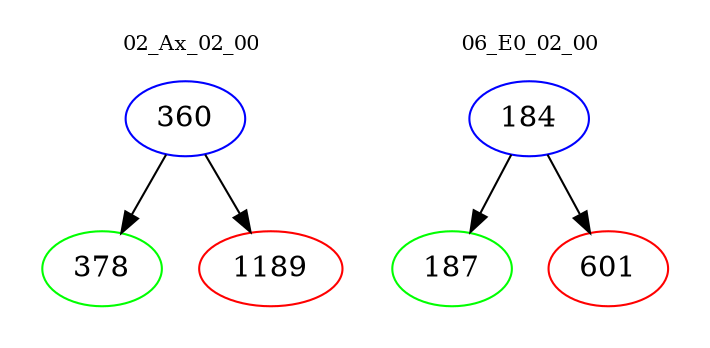 digraph{
subgraph cluster_0 {
color = white
label = "02_Ax_02_00";
fontsize=10;
T0_360 [label="360", color="blue"]
T0_360 -> T0_378 [color="black"]
T0_378 [label="378", color="green"]
T0_360 -> T0_1189 [color="black"]
T0_1189 [label="1189", color="red"]
}
subgraph cluster_1 {
color = white
label = "06_E0_02_00";
fontsize=10;
T1_184 [label="184", color="blue"]
T1_184 -> T1_187 [color="black"]
T1_187 [label="187", color="green"]
T1_184 -> T1_601 [color="black"]
T1_601 [label="601", color="red"]
}
}
